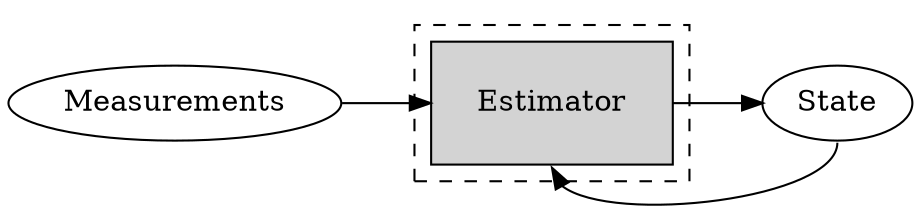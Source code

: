 digraph {
    rankdir=TB
    nodesep=0.6

    input [label="Measurements"]

    subgraph cluster_model {
        style=dashed
        model [shape=box, margin=0.3, style=filled,
               label="Estimator"]
    }

    output [label="State"]

    input -> model [constraint=false]
    model -> output [constraint=false]
    output:s -> model:s [constraint=false]
}
